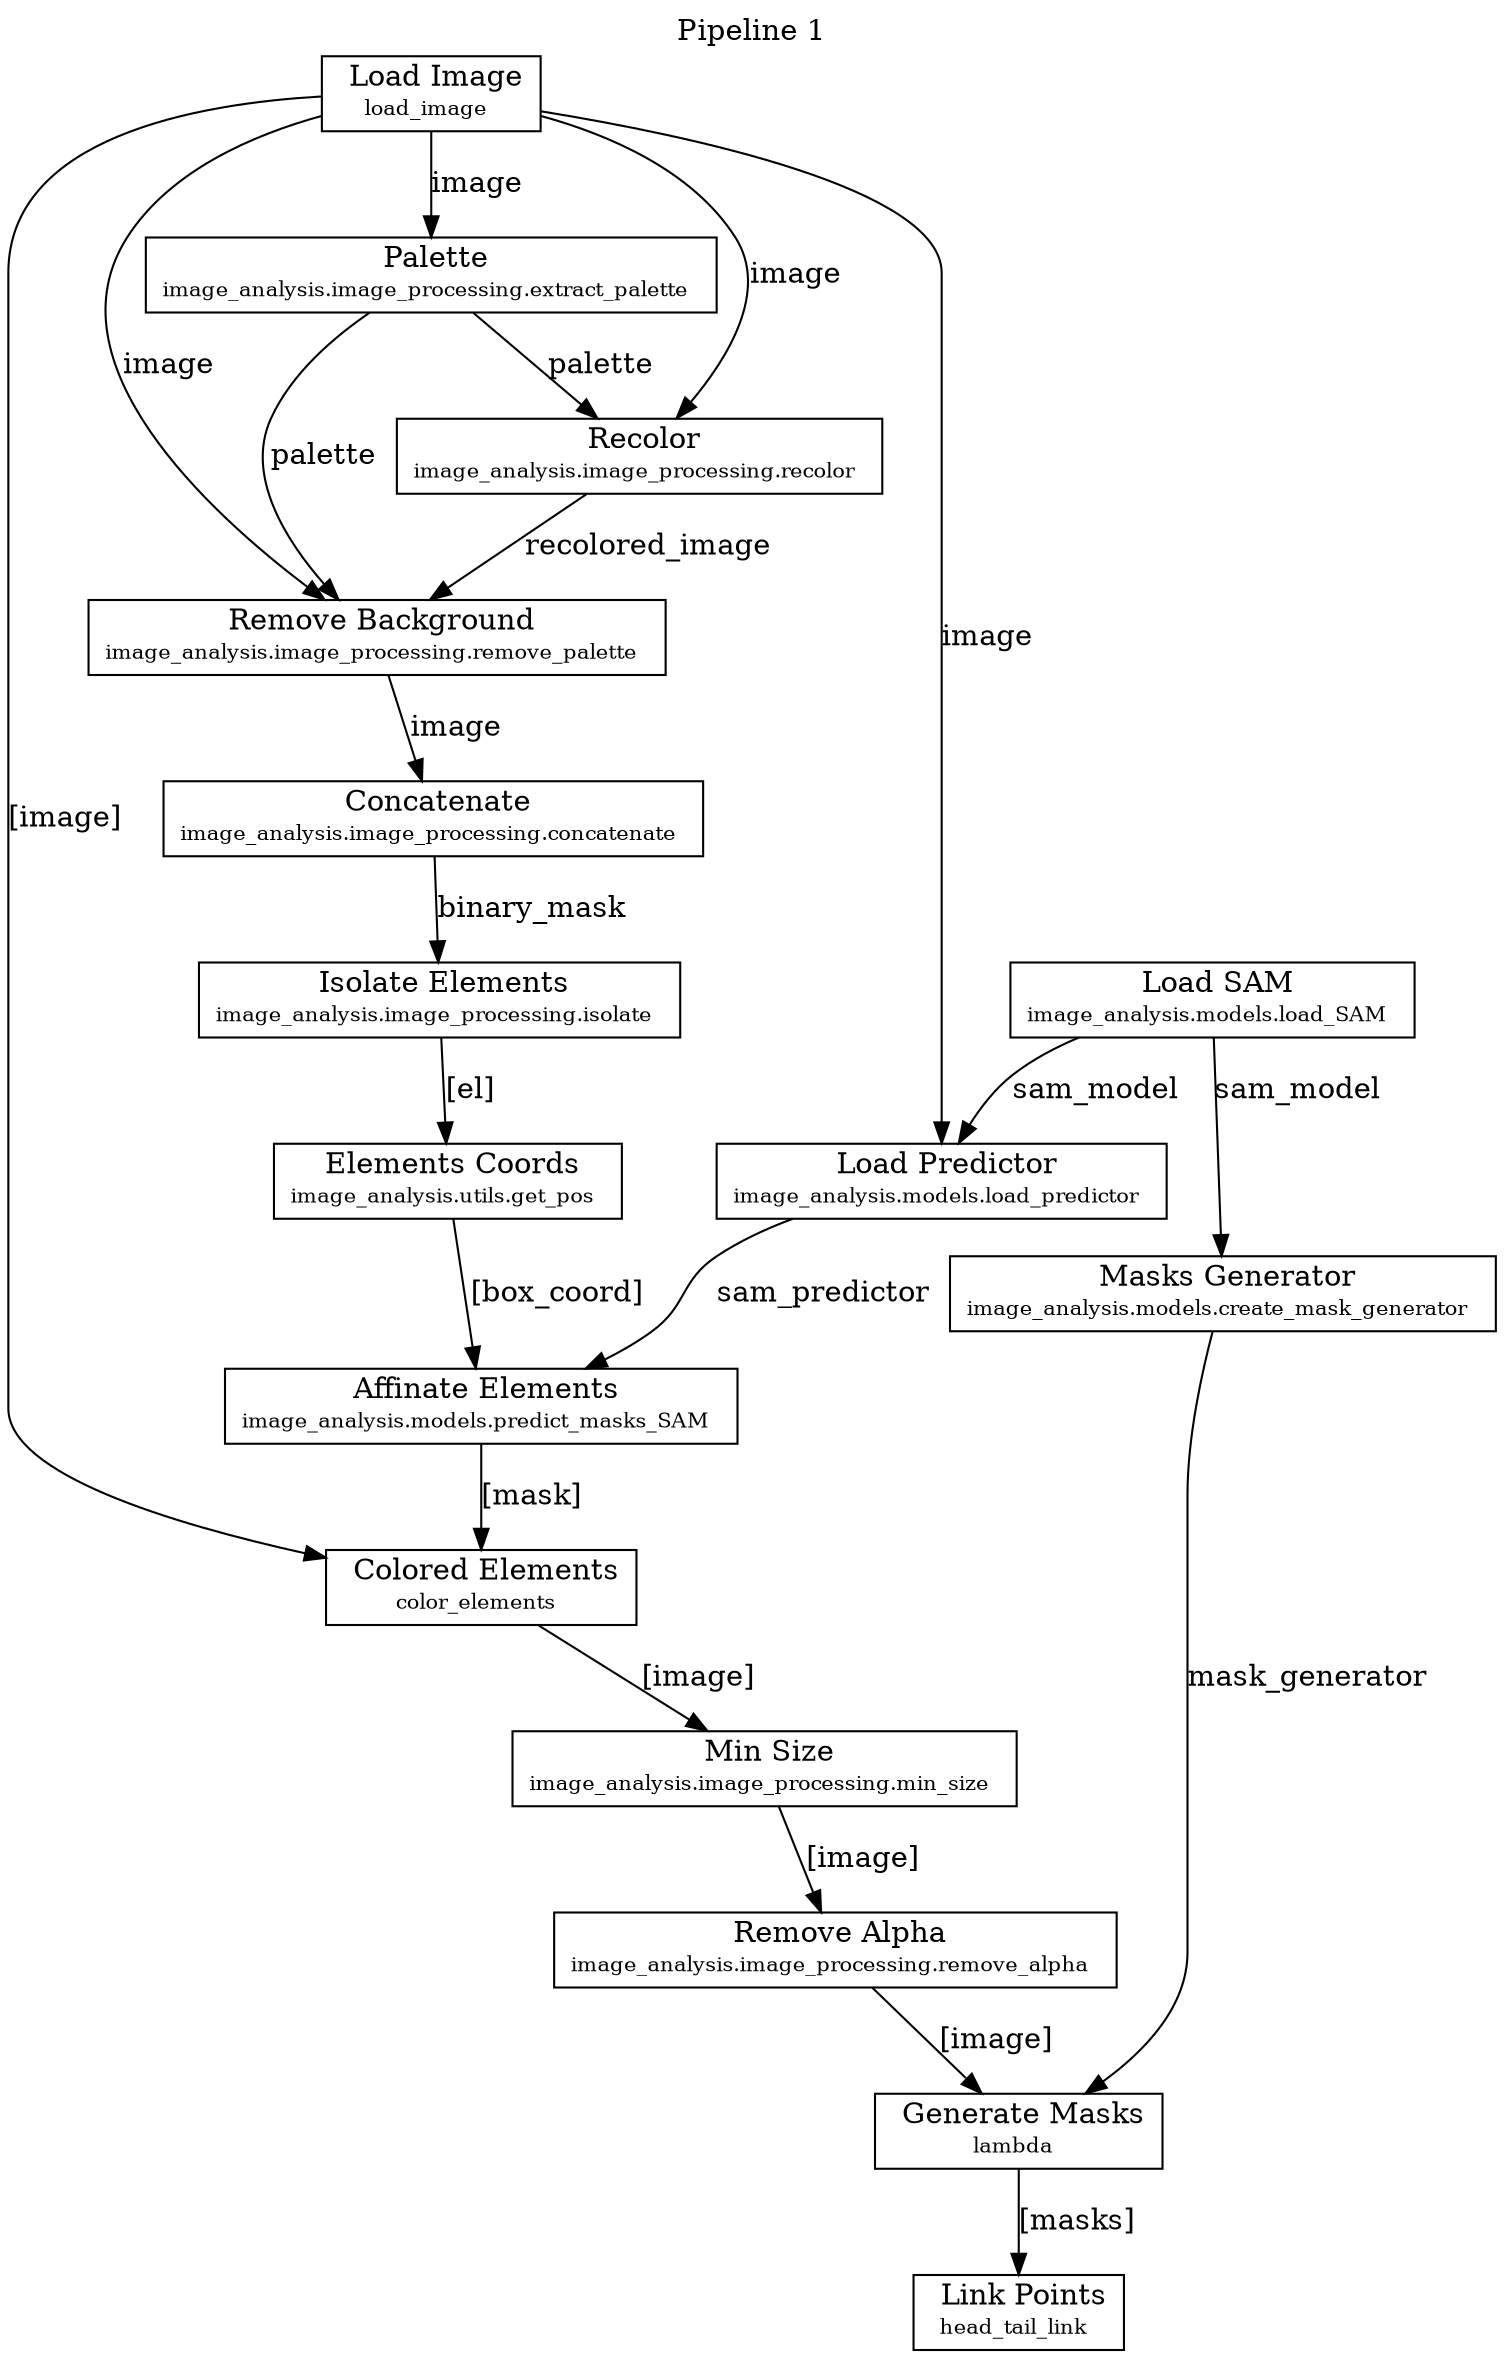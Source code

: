 digraph Pipeline {
  label="Pipeline 1
"; labelloc="t";
  node [shape=box];
  "Load Image" [label=< <FONT POINT-SIZE="14">Load Image</FONT><BR/><FONT POINT-SIZE="10">load_image</FONT> >];
  "Palette" [label=< <FONT POINT-SIZE="14">Palette</FONT><BR/><FONT POINT-SIZE="10">image_analysis.image_processing.extract_palette</FONT> >];
  "Recolor" [label=< <FONT POINT-SIZE="14">Recolor</FONT><BR/><FONT POINT-SIZE="10">image_analysis.image_processing.recolor</FONT> >];
  "Remove Background" [label=< <FONT POINT-SIZE="14">Remove Background</FONT><BR/><FONT POINT-SIZE="10">image_analysis.image_processing.remove_palette</FONT> >];
  "Concatenate" [label=< <FONT POINT-SIZE="14">Concatenate</FONT><BR/><FONT POINT-SIZE="10">image_analysis.image_processing.concatenate</FONT> >];
  "Isolate Elements" [label=< <FONT POINT-SIZE="14">Isolate Elements</FONT><BR/><FONT POINT-SIZE="10">image_analysis.image_processing.isolate</FONT> >];
  "Elements Coords" [label=< <FONT POINT-SIZE="14">Elements Coords</FONT><BR/><FONT POINT-SIZE="10">image_analysis.utils.get_pos</FONT> >];
  "Load SAM" [label=< <FONT POINT-SIZE="14">Load SAM</FONT><BR/><FONT POINT-SIZE="10">image_analysis.models.load_SAM</FONT> >];
  "Load Predictor" [label=< <FONT POINT-SIZE="14">Load Predictor</FONT><BR/><FONT POINT-SIZE="10">image_analysis.models.load_predictor</FONT> >];
  "Affinate Elements" [label=< <FONT POINT-SIZE="14">Affinate Elements</FONT><BR/><FONT POINT-SIZE="10">image_analysis.models.predict_masks_SAM</FONT> >];
  "Colored Elements" [label=< <FONT POINT-SIZE="14">Colored Elements</FONT><BR/><FONT POINT-SIZE="10">color_elements</FONT> >];
  "Min Size" [label=< <FONT POINT-SIZE="14">Min Size</FONT><BR/><FONT POINT-SIZE="10">image_analysis.image_processing.min_size</FONT> >];
  "Remove Alpha" [label=< <FONT POINT-SIZE="14">Remove Alpha</FONT><BR/><FONT POINT-SIZE="10">image_analysis.image_processing.remove_alpha</FONT> >];
  "Masks Generator" [label=< <FONT POINT-SIZE="14">Masks Generator</FONT><BR/><FONT POINT-SIZE="10">image_analysis.models.create_mask_generator</FONT> >];
  "Generate Masks" [label=< <FONT POINT-SIZE="14">Generate Masks</FONT><BR/><FONT POINT-SIZE="10">lambda</FONT> >];
  "Link Points" [label=< <FONT POINT-SIZE="14">Link Points</FONT><BR/><FONT POINT-SIZE="10">head_tail_link</FONT> >];
  "Load Image" -> "Palette" [label="image"];
  "Load Image" -> "Recolor" [label="image"];
  "Palette" -> "Recolor" [label="palette"];
  "Load Image" -> "Remove Background" [label="image"];
  "Palette" -> "Remove Background" [label="palette"];
  "Recolor" -> "Remove Background" [label="recolored_image"];
  "Remove Background" -> "Concatenate" [label="image"];
  "Concatenate" -> "Isolate Elements" [label="binary_mask"];
  "Isolate Elements" -> "Elements Coords" [label="[el]"];
  "Load Image" -> "Load Predictor" [label="image"];
  "Load SAM" -> "Load Predictor" [label="sam_model"];
  "Load Predictor" -> "Affinate Elements" [label="sam_predictor"];
  "Elements Coords" -> "Affinate Elements" [label="[box_coord]"];
  "Load Image" -> "Colored Elements" [label="[image]"];
  "Affinate Elements" -> "Colored Elements" [label="[mask]"];
  "Colored Elements" -> "Min Size" [label="[image]"];
  "Min Size" -> "Remove Alpha" [label="[image]"];
  "Load SAM" -> "Masks Generator" [label="sam_model"];
  "Remove Alpha" -> "Generate Masks" [label="[image]"];
  "Masks Generator" -> "Generate Masks" [label="mask_generator"];
  "Generate Masks" -> "Link Points" [label="[masks]"];
}

